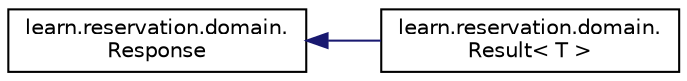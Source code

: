 digraph "Graphical Class Hierarchy"
{
 // LATEX_PDF_SIZE
  edge [fontname="Helvetica",fontsize="10",labelfontname="Helvetica",labelfontsize="10"];
  node [fontname="Helvetica",fontsize="10",shape=record];
  rankdir="LR";
  Node0 [label="learn.reservation.domain.\lResponse",height=0.2,width=0.4,color="black", fillcolor="white", style="filled",URL="$classlearn_1_1reservation_1_1domain_1_1_response.html",tooltip=" "];
  Node0 -> Node1 [dir="back",color="midnightblue",fontsize="10",style="solid",fontname="Helvetica"];
  Node1 [label="learn.reservation.domain.\lResult\< T \>",height=0.2,width=0.4,color="black", fillcolor="white", style="filled",URL="$classlearn_1_1reservation_1_1domain_1_1_result.html",tooltip=" "];
}
